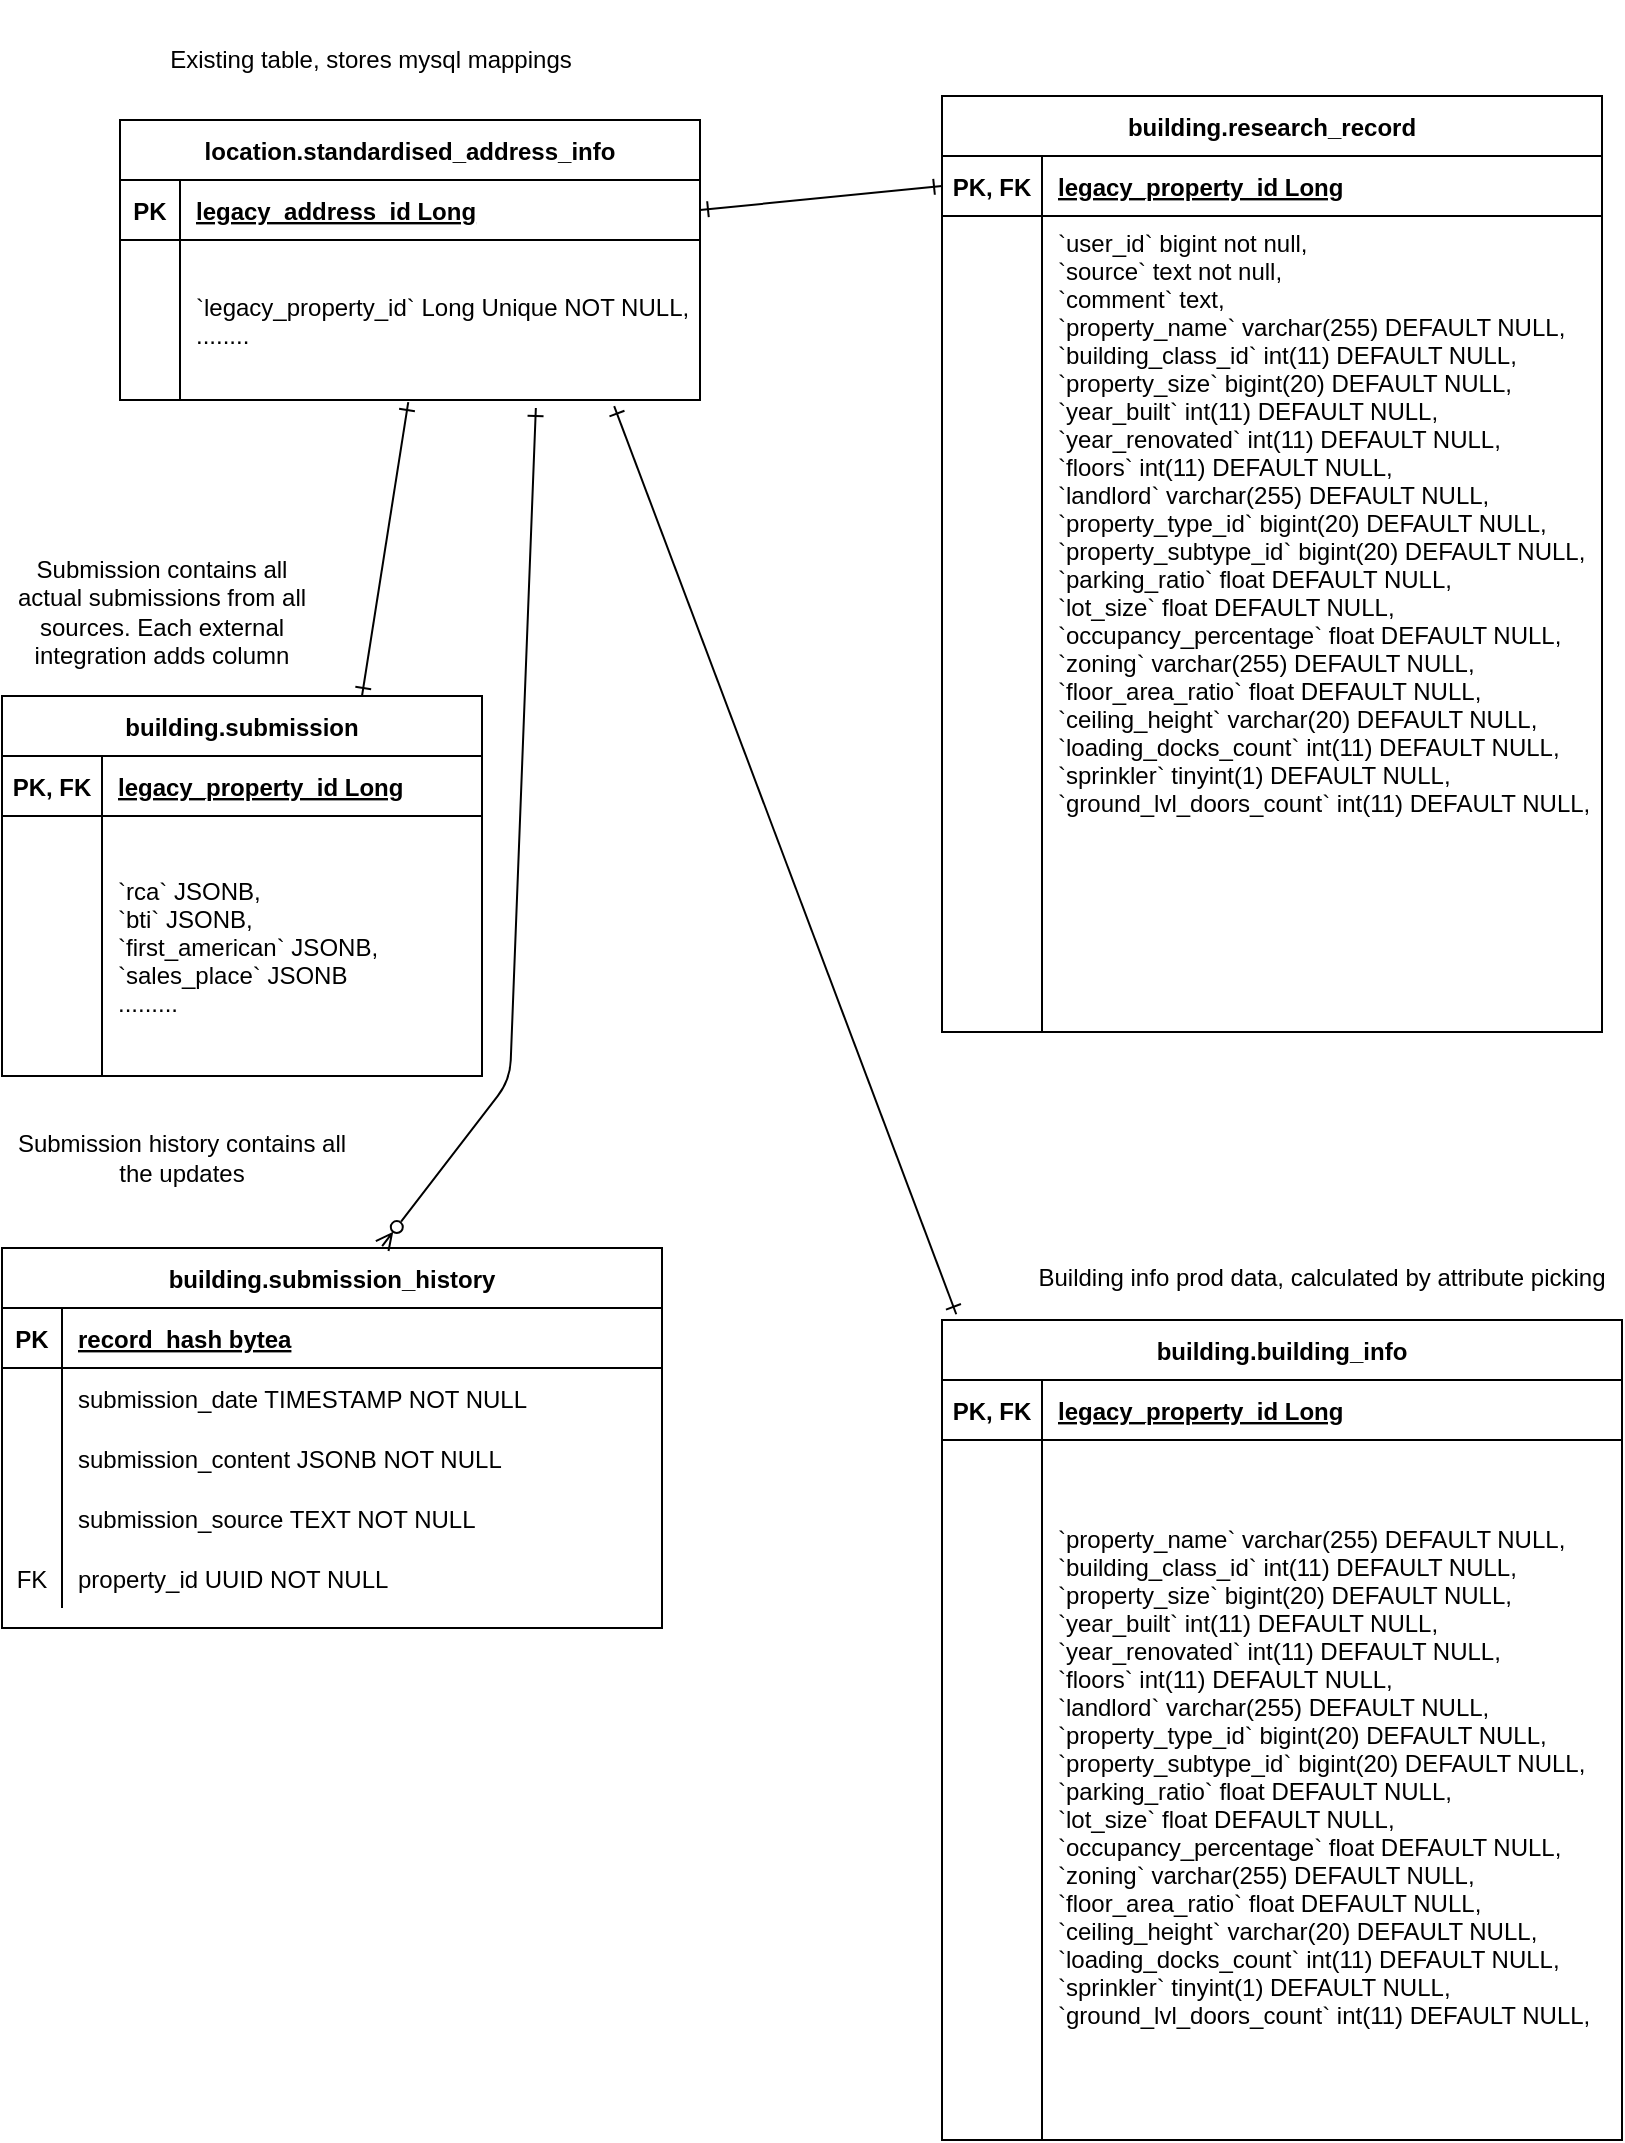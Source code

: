 <mxfile version="21.6.1" type="github">
  <diagram id="R2lEEEUBdFMjLlhIrx00" name="Page-1">
    <mxGraphModel dx="1016" dy="691" grid="1" gridSize="12" guides="1" tooltips="1" connect="1" arrows="1" fold="1" page="1" pageScale="1" pageWidth="1169" pageHeight="1654" math="0" shadow="0" extFonts="Permanent Marker^https://fonts.googleapis.com/css?family=Permanent+Marker">
      <root>
        <mxCell id="0" />
        <mxCell id="1" parent="0" />
        <mxCell id="C-vyLk0tnHw3VtMMgP7b-2" value="building.submission" style="shape=table;startSize=30;container=1;collapsible=1;childLayout=tableLayout;fixedRows=1;rowLines=0;fontStyle=1;align=center;resizeLast=1;" parent="1" vertex="1">
          <mxGeometry x="10" y="408" width="240" height="190" as="geometry" />
        </mxCell>
        <mxCell id="C-vyLk0tnHw3VtMMgP7b-3" value="" style="shape=partialRectangle;collapsible=0;dropTarget=0;pointerEvents=0;fillColor=none;points=[[0,0.5],[1,0.5]];portConstraint=eastwest;top=0;left=0;right=0;bottom=1;" parent="C-vyLk0tnHw3VtMMgP7b-2" vertex="1">
          <mxGeometry y="30" width="240" height="30" as="geometry" />
        </mxCell>
        <mxCell id="C-vyLk0tnHw3VtMMgP7b-4" value="PK, FK" style="shape=partialRectangle;overflow=hidden;connectable=0;fillColor=none;top=0;left=0;bottom=0;right=0;fontStyle=1;" parent="C-vyLk0tnHw3VtMMgP7b-3" vertex="1">
          <mxGeometry width="50" height="30" as="geometry">
            <mxRectangle width="50" height="30" as="alternateBounds" />
          </mxGeometry>
        </mxCell>
        <mxCell id="C-vyLk0tnHw3VtMMgP7b-5" value="legacy_property_id Long" style="shape=partialRectangle;overflow=hidden;connectable=0;fillColor=none;top=0;left=0;bottom=0;right=0;align=left;spacingLeft=6;fontStyle=5;" parent="C-vyLk0tnHw3VtMMgP7b-3" vertex="1">
          <mxGeometry x="50" width="190" height="30" as="geometry">
            <mxRectangle width="190" height="30" as="alternateBounds" />
          </mxGeometry>
        </mxCell>
        <mxCell id="C-vyLk0tnHw3VtMMgP7b-6" value="" style="shape=partialRectangle;collapsible=0;dropTarget=0;pointerEvents=0;fillColor=none;points=[[0,0.5],[1,0.5]];portConstraint=eastwest;top=0;left=0;right=0;bottom=0;" parent="C-vyLk0tnHw3VtMMgP7b-2" vertex="1">
          <mxGeometry y="60" width="240" height="130" as="geometry" />
        </mxCell>
        <mxCell id="C-vyLk0tnHw3VtMMgP7b-7" value="" style="shape=partialRectangle;overflow=hidden;connectable=0;fillColor=none;top=0;left=0;bottom=0;right=0;" parent="C-vyLk0tnHw3VtMMgP7b-6" vertex="1">
          <mxGeometry width="50" height="130" as="geometry">
            <mxRectangle width="50" height="130" as="alternateBounds" />
          </mxGeometry>
        </mxCell>
        <mxCell id="C-vyLk0tnHw3VtMMgP7b-8" value="`rca` JSONB,&#xa;`bti` JSONB,&#xa;`first_american` JSONB,&#xa;`sales_place` JSONB&#xa;......... " style="shape=partialRectangle;overflow=hidden;connectable=0;fillColor=none;top=0;left=0;bottom=0;right=0;align=left;spacingLeft=6;" parent="C-vyLk0tnHw3VtMMgP7b-6" vertex="1">
          <mxGeometry x="50" width="190" height="130" as="geometry">
            <mxRectangle width="190" height="130" as="alternateBounds" />
          </mxGeometry>
        </mxCell>
        <mxCell id="C-vyLk0tnHw3VtMMgP7b-13" value="building.submission_history" style="shape=table;startSize=30;container=1;collapsible=1;childLayout=tableLayout;fixedRows=1;rowLines=0;fontStyle=1;align=center;resizeLast=1;" parent="1" vertex="1">
          <mxGeometry x="10" y="684" width="330" height="190" as="geometry" />
        </mxCell>
        <mxCell id="C-vyLk0tnHw3VtMMgP7b-14" value="" style="shape=partialRectangle;collapsible=0;dropTarget=0;pointerEvents=0;fillColor=none;points=[[0,0.5],[1,0.5]];portConstraint=eastwest;top=0;left=0;right=0;bottom=1;" parent="C-vyLk0tnHw3VtMMgP7b-13" vertex="1">
          <mxGeometry y="30" width="330" height="30" as="geometry" />
        </mxCell>
        <mxCell id="C-vyLk0tnHw3VtMMgP7b-15" value="PK" style="shape=partialRectangle;overflow=hidden;connectable=0;fillColor=none;top=0;left=0;bottom=0;right=0;fontStyle=1;" parent="C-vyLk0tnHw3VtMMgP7b-14" vertex="1">
          <mxGeometry width="30" height="30" as="geometry">
            <mxRectangle width="30" height="30" as="alternateBounds" />
          </mxGeometry>
        </mxCell>
        <mxCell id="C-vyLk0tnHw3VtMMgP7b-16" value="record_hash bytea" style="shape=partialRectangle;overflow=hidden;connectable=0;fillColor=none;top=0;left=0;bottom=0;right=0;align=left;spacingLeft=6;fontStyle=5;" parent="C-vyLk0tnHw3VtMMgP7b-14" vertex="1">
          <mxGeometry x="30" width="300" height="30" as="geometry">
            <mxRectangle width="300" height="30" as="alternateBounds" />
          </mxGeometry>
        </mxCell>
        <mxCell id="C-vyLk0tnHw3VtMMgP7b-20" value="" style="shape=partialRectangle;collapsible=0;dropTarget=0;pointerEvents=0;fillColor=none;points=[[0,0.5],[1,0.5]];portConstraint=eastwest;top=0;left=0;right=0;bottom=0;" parent="C-vyLk0tnHw3VtMMgP7b-13" vertex="1">
          <mxGeometry y="60" width="330" height="30" as="geometry" />
        </mxCell>
        <mxCell id="C-vyLk0tnHw3VtMMgP7b-21" value="" style="shape=partialRectangle;overflow=hidden;connectable=0;fillColor=none;top=0;left=0;bottom=0;right=0;" parent="C-vyLk0tnHw3VtMMgP7b-20" vertex="1">
          <mxGeometry width="30" height="30" as="geometry">
            <mxRectangle width="30" height="30" as="alternateBounds" />
          </mxGeometry>
        </mxCell>
        <mxCell id="C-vyLk0tnHw3VtMMgP7b-22" value="submission_date TIMESTAMP NOT NULL" style="shape=partialRectangle;overflow=hidden;connectable=0;fillColor=none;top=0;left=0;bottom=0;right=0;align=left;spacingLeft=6;" parent="C-vyLk0tnHw3VtMMgP7b-20" vertex="1">
          <mxGeometry x="30" width="300" height="30" as="geometry">
            <mxRectangle width="300" height="30" as="alternateBounds" />
          </mxGeometry>
        </mxCell>
        <mxCell id="MfjWiUPeG5sqqodHGwk1-16" value="" style="shape=partialRectangle;collapsible=0;dropTarget=0;pointerEvents=0;fillColor=none;points=[[0,0.5],[1,0.5]];portConstraint=eastwest;top=0;left=0;right=0;bottom=0;" parent="C-vyLk0tnHw3VtMMgP7b-13" vertex="1">
          <mxGeometry y="90" width="330" height="30" as="geometry" />
        </mxCell>
        <mxCell id="MfjWiUPeG5sqqodHGwk1-17" value="" style="shape=partialRectangle;overflow=hidden;connectable=0;fillColor=none;top=0;left=0;bottom=0;right=0;" parent="MfjWiUPeG5sqqodHGwk1-16" vertex="1">
          <mxGeometry width="30" height="30" as="geometry">
            <mxRectangle width="30" height="30" as="alternateBounds" />
          </mxGeometry>
        </mxCell>
        <mxCell id="MfjWiUPeG5sqqodHGwk1-18" value="submission_content JSONB NOT NULL" style="shape=partialRectangle;overflow=hidden;connectable=0;fillColor=none;top=0;left=0;bottom=0;right=0;align=left;spacingLeft=6;" parent="MfjWiUPeG5sqqodHGwk1-16" vertex="1">
          <mxGeometry x="30" width="300" height="30" as="geometry">
            <mxRectangle width="300" height="30" as="alternateBounds" />
          </mxGeometry>
        </mxCell>
        <mxCell id="MfjWiUPeG5sqqodHGwk1-26" value="" style="shape=partialRectangle;collapsible=0;dropTarget=0;pointerEvents=0;fillColor=none;points=[[0,0.5],[1,0.5]];portConstraint=eastwest;top=0;left=0;right=0;bottom=0;" parent="C-vyLk0tnHw3VtMMgP7b-13" vertex="1">
          <mxGeometry y="120" width="330" height="30" as="geometry" />
        </mxCell>
        <mxCell id="MfjWiUPeG5sqqodHGwk1-27" value="" style="shape=partialRectangle;overflow=hidden;connectable=0;fillColor=none;top=0;left=0;bottom=0;right=0;" parent="MfjWiUPeG5sqqodHGwk1-26" vertex="1">
          <mxGeometry width="30" height="30" as="geometry">
            <mxRectangle width="30" height="30" as="alternateBounds" />
          </mxGeometry>
        </mxCell>
        <mxCell id="MfjWiUPeG5sqqodHGwk1-28" value="submission_source TEXT NOT NULL" style="shape=partialRectangle;overflow=hidden;connectable=0;fillColor=none;top=0;left=0;bottom=0;right=0;align=left;spacingLeft=6;" parent="MfjWiUPeG5sqqodHGwk1-26" vertex="1">
          <mxGeometry x="30" width="300" height="30" as="geometry">
            <mxRectangle width="300" height="30" as="alternateBounds" />
          </mxGeometry>
        </mxCell>
        <mxCell id="MfjWiUPeG5sqqodHGwk1-33" value="" style="shape=partialRectangle;collapsible=0;dropTarget=0;pointerEvents=0;fillColor=none;points=[[0,0.5],[1,0.5]];portConstraint=eastwest;top=0;left=0;right=0;bottom=0;" parent="C-vyLk0tnHw3VtMMgP7b-13" vertex="1">
          <mxGeometry y="150" width="330" height="30" as="geometry" />
        </mxCell>
        <mxCell id="MfjWiUPeG5sqqodHGwk1-34" value="FK" style="shape=partialRectangle;overflow=hidden;connectable=0;fillColor=none;top=0;left=0;bottom=0;right=0;" parent="MfjWiUPeG5sqqodHGwk1-33" vertex="1">
          <mxGeometry width="30" height="30" as="geometry">
            <mxRectangle width="30" height="30" as="alternateBounds" />
          </mxGeometry>
        </mxCell>
        <mxCell id="MfjWiUPeG5sqqodHGwk1-35" value="property_id UUID NOT NULL" style="shape=partialRectangle;overflow=hidden;connectable=0;fillColor=none;top=0;left=0;bottom=0;right=0;align=left;spacingLeft=6;" parent="MfjWiUPeG5sqqodHGwk1-33" vertex="1">
          <mxGeometry x="30" width="300" height="30" as="geometry">
            <mxRectangle width="300" height="30" as="alternateBounds" />
          </mxGeometry>
        </mxCell>
        <mxCell id="C-vyLk0tnHw3VtMMgP7b-23" value="location.standardised_address_info" style="shape=table;startSize=30;container=1;collapsible=1;childLayout=tableLayout;fixedRows=1;rowLines=0;fontStyle=1;align=center;resizeLast=1;" parent="1" vertex="1">
          <mxGeometry x="69" y="120" width="290" height="140" as="geometry" />
        </mxCell>
        <mxCell id="C-vyLk0tnHw3VtMMgP7b-24" value="" style="shape=partialRectangle;collapsible=0;dropTarget=0;pointerEvents=0;fillColor=none;points=[[0,0.5],[1,0.5]];portConstraint=eastwest;top=0;left=0;right=0;bottom=1;" parent="C-vyLk0tnHw3VtMMgP7b-23" vertex="1">
          <mxGeometry y="30" width="290" height="30" as="geometry" />
        </mxCell>
        <mxCell id="C-vyLk0tnHw3VtMMgP7b-25" value="PK" style="shape=partialRectangle;overflow=hidden;connectable=0;fillColor=none;top=0;left=0;bottom=0;right=0;fontStyle=1;" parent="C-vyLk0tnHw3VtMMgP7b-24" vertex="1">
          <mxGeometry width="30" height="30" as="geometry">
            <mxRectangle width="30" height="30" as="alternateBounds" />
          </mxGeometry>
        </mxCell>
        <mxCell id="C-vyLk0tnHw3VtMMgP7b-26" value="legacy_address_id Long" style="shape=partialRectangle;overflow=hidden;connectable=0;fillColor=none;top=0;left=0;bottom=0;right=0;align=left;spacingLeft=6;fontStyle=5;" parent="C-vyLk0tnHw3VtMMgP7b-24" vertex="1">
          <mxGeometry x="30" width="260" height="30" as="geometry">
            <mxRectangle width="260" height="30" as="alternateBounds" />
          </mxGeometry>
        </mxCell>
        <mxCell id="C-vyLk0tnHw3VtMMgP7b-27" value="" style="shape=partialRectangle;collapsible=0;dropTarget=0;pointerEvents=0;fillColor=none;points=[[0,0.5],[1,0.5]];portConstraint=eastwest;top=0;left=0;right=0;bottom=0;" parent="C-vyLk0tnHw3VtMMgP7b-23" vertex="1">
          <mxGeometry y="60" width="290" height="80" as="geometry" />
        </mxCell>
        <mxCell id="C-vyLk0tnHw3VtMMgP7b-28" value="" style="shape=partialRectangle;overflow=hidden;connectable=0;fillColor=none;top=0;left=0;bottom=0;right=0;" parent="C-vyLk0tnHw3VtMMgP7b-27" vertex="1">
          <mxGeometry width="30" height="80" as="geometry">
            <mxRectangle width="30" height="80" as="alternateBounds" />
          </mxGeometry>
        </mxCell>
        <mxCell id="C-vyLk0tnHw3VtMMgP7b-29" value="`legacy_property_id` Long Unique NOT NULL,&#xa;........" style="shape=partialRectangle;overflow=hidden;connectable=0;fillColor=none;top=0;left=0;bottom=0;right=0;align=left;spacingLeft=6;" parent="C-vyLk0tnHw3VtMMgP7b-27" vertex="1">
          <mxGeometry x="30" width="260" height="80" as="geometry">
            <mxRectangle width="260" height="80" as="alternateBounds" />
          </mxGeometry>
        </mxCell>
        <mxCell id="MfjWiUPeG5sqqodHGwk1-2" value="" style="endArrow=ERone;html=1;rounded=1;entryX=0.497;entryY=1.013;entryDx=0;entryDy=0;exitX=0.75;exitY=0;exitDx=0;exitDy=0;startArrow=ERone;startFill=0;endFill=0;entryPerimeter=0;" parent="1" source="C-vyLk0tnHw3VtMMgP7b-2" target="C-vyLk0tnHw3VtMMgP7b-27" edge="1">
          <mxGeometry width="50" height="50" relative="1" as="geometry">
            <mxPoint x="400" y="590" as="sourcePoint" />
            <mxPoint x="450" y="540" as="targetPoint" />
          </mxGeometry>
        </mxCell>
        <mxCell id="MfjWiUPeG5sqqodHGwk1-7" value="building.research_record" style="shape=table;startSize=30;container=1;collapsible=1;childLayout=tableLayout;fixedRows=1;rowLines=0;fontStyle=1;align=center;resizeLast=1;" parent="1" vertex="1">
          <mxGeometry x="480" y="108" width="330" height="468" as="geometry" />
        </mxCell>
        <mxCell id="MfjWiUPeG5sqqodHGwk1-8" value="" style="shape=partialRectangle;collapsible=0;dropTarget=0;pointerEvents=0;fillColor=none;points=[[0,0.5],[1,0.5]];portConstraint=eastwest;top=0;left=0;right=0;bottom=1;" parent="MfjWiUPeG5sqqodHGwk1-7" vertex="1">
          <mxGeometry y="30" width="330" height="30" as="geometry" />
        </mxCell>
        <mxCell id="MfjWiUPeG5sqqodHGwk1-9" value="PK, FK" style="shape=partialRectangle;overflow=hidden;connectable=0;fillColor=none;top=0;left=0;bottom=0;right=0;fontStyle=1;" parent="MfjWiUPeG5sqqodHGwk1-8" vertex="1">
          <mxGeometry width="50" height="30" as="geometry">
            <mxRectangle width="50" height="30" as="alternateBounds" />
          </mxGeometry>
        </mxCell>
        <mxCell id="MfjWiUPeG5sqqodHGwk1-10" value="legacy_property_id Long" style="shape=partialRectangle;overflow=hidden;connectable=0;fillColor=none;top=0;left=0;bottom=0;right=0;align=left;spacingLeft=6;fontStyle=5;" parent="MfjWiUPeG5sqqodHGwk1-8" vertex="1">
          <mxGeometry x="50" width="280" height="30" as="geometry">
            <mxRectangle width="280" height="30" as="alternateBounds" />
          </mxGeometry>
        </mxCell>
        <mxCell id="MfjWiUPeG5sqqodHGwk1-11" value="" style="shape=partialRectangle;collapsible=0;dropTarget=0;pointerEvents=0;fillColor=none;points=[[0,0.5],[1,0.5]];portConstraint=eastwest;top=0;left=0;right=0;bottom=0;" parent="MfjWiUPeG5sqqodHGwk1-7" vertex="1">
          <mxGeometry y="60" width="330" height="408" as="geometry" />
        </mxCell>
        <mxCell id="MfjWiUPeG5sqqodHGwk1-12" value="" style="shape=partialRectangle;overflow=hidden;connectable=0;fillColor=none;top=0;left=0;bottom=0;right=0;" parent="MfjWiUPeG5sqqodHGwk1-11" vertex="1">
          <mxGeometry width="50" height="408" as="geometry">
            <mxRectangle width="50" height="408" as="alternateBounds" />
          </mxGeometry>
        </mxCell>
        <mxCell id="MfjWiUPeG5sqqodHGwk1-13" value="`user_id` bigint not null,&#xa;`source` text not null,&#xa;`comment` text,&#xa;`property_name` varchar(255) DEFAULT NULL,&#xa;`building_class_id` int(11) DEFAULT NULL,&#xa;`property_size` bigint(20) DEFAULT NULL,&#xa;`year_built` int(11) DEFAULT NULL,&#xa;`year_renovated` int(11) DEFAULT NULL,&#xa;`floors` int(11) DEFAULT NULL,&#xa;`landlord` varchar(255) DEFAULT NULL,&#xa;`property_type_id` bigint(20) DEFAULT NULL,&#xa;`property_subtype_id` bigint(20) DEFAULT NULL,&#xa;`parking_ratio` float DEFAULT NULL,&#xa;`lot_size` float DEFAULT NULL,&#xa;`occupancy_percentage` float DEFAULT NULL,&#xa;`zoning` varchar(255) DEFAULT NULL,&#xa;`floor_area_ratio` float DEFAULT NULL,&#xa;`ceiling_height` varchar(20) DEFAULT NULL,&#xa;`loading_docks_count` int(11) DEFAULT NULL,&#xa;`sprinkler` tinyint(1) DEFAULT NULL,&#xa;`ground_lvl_doors_count` int(11) DEFAULT NULL,&#xa;" style="shape=partialRectangle;overflow=hidden;connectable=0;fillColor=none;top=0;left=0;bottom=0;right=0;align=left;spacingLeft=6;verticalAlign=top;" parent="MfjWiUPeG5sqqodHGwk1-11" vertex="1">
          <mxGeometry x="50" width="280" height="408" as="geometry">
            <mxRectangle width="280" height="408" as="alternateBounds" />
          </mxGeometry>
        </mxCell>
        <mxCell id="MfjWiUPeG5sqqodHGwk1-15" value="" style="endArrow=ERone;html=1;rounded=1;entryX=1;entryY=0.5;entryDx=0;entryDy=0;exitX=0;exitY=0.5;exitDx=0;exitDy=0;startArrow=ERone;startFill=0;endFill=0;" parent="1" source="MfjWiUPeG5sqqodHGwk1-8" target="C-vyLk0tnHw3VtMMgP7b-24" edge="1">
          <mxGeometry width="50" height="50" relative="1" as="geometry">
            <mxPoint x="380" y="720" as="sourcePoint" />
            <mxPoint x="380" y="250" as="targetPoint" />
          </mxGeometry>
        </mxCell>
        <mxCell id="MfjWiUPeG5sqqodHGwk1-29" value="Submission contains all actual submissions from all sources. Each external integration adds column" style="text;html=1;strokeColor=none;fillColor=none;align=center;verticalAlign=middle;whiteSpace=wrap;rounded=0;" parent="1" vertex="1">
          <mxGeometry x="10" y="336" width="160" height="60" as="geometry" />
        </mxCell>
        <mxCell id="MfjWiUPeG5sqqodHGwk1-30" value="Submission history contains all the updates" style="text;html=1;strokeColor=none;fillColor=none;align=center;verticalAlign=middle;whiteSpace=wrap;rounded=0;" parent="1" vertex="1">
          <mxGeometry x="10" y="624" width="180" height="30" as="geometry" />
        </mxCell>
        <mxCell id="MfjWiUPeG5sqqodHGwk1-31" value="" style="endArrow=ERone;html=1;rounded=1;entryX=0.717;entryY=1.05;entryDx=0;entryDy=0;exitX=0.576;exitY=-0.005;exitDx=0;exitDy=0;startArrow=ERzeroToMany;startFill=0;endFill=0;entryPerimeter=0;exitPerimeter=0;" parent="1" source="C-vyLk0tnHw3VtMMgP7b-13" target="C-vyLk0tnHw3VtMMgP7b-27" edge="1">
          <mxGeometry width="50" height="50" relative="1" as="geometry">
            <mxPoint x="430" y="679" as="sourcePoint" />
            <mxPoint x="430" y="340" as="targetPoint" />
            <Array as="points">
              <mxPoint x="264" y="600" />
            </Array>
          </mxGeometry>
        </mxCell>
        <mxCell id="DzL8OA4_ko9Ue3zF5h7F-1" value="Existing table, stores mysql mappings" style="text;html=1;strokeColor=none;fillColor=none;align=center;verticalAlign=middle;whiteSpace=wrap;rounded=0;" parent="1" vertex="1">
          <mxGeometry x="69" y="60" width="251" height="60" as="geometry" />
        </mxCell>
        <mxCell id="GTelm5WPKTPgB7eBgpaJ-1" value="building.building_info" style="shape=table;startSize=30;container=1;collapsible=1;childLayout=tableLayout;fixedRows=1;rowLines=0;fontStyle=1;align=center;resizeLast=1;" vertex="1" parent="1">
          <mxGeometry x="480" y="720" width="340" height="410" as="geometry" />
        </mxCell>
        <mxCell id="GTelm5WPKTPgB7eBgpaJ-2" value="" style="shape=partialRectangle;collapsible=0;dropTarget=0;pointerEvents=0;fillColor=none;points=[[0,0.5],[1,0.5]];portConstraint=eastwest;top=0;left=0;right=0;bottom=1;" vertex="1" parent="GTelm5WPKTPgB7eBgpaJ-1">
          <mxGeometry y="30" width="340" height="30" as="geometry" />
        </mxCell>
        <mxCell id="GTelm5WPKTPgB7eBgpaJ-3" value="PK, FK" style="shape=partialRectangle;overflow=hidden;connectable=0;fillColor=none;top=0;left=0;bottom=0;right=0;fontStyle=1;" vertex="1" parent="GTelm5WPKTPgB7eBgpaJ-2">
          <mxGeometry width="50" height="30" as="geometry">
            <mxRectangle width="50" height="30" as="alternateBounds" />
          </mxGeometry>
        </mxCell>
        <mxCell id="GTelm5WPKTPgB7eBgpaJ-4" value="legacy_property_id Long" style="shape=partialRectangle;overflow=hidden;connectable=0;fillColor=none;top=0;left=0;bottom=0;right=0;align=left;spacingLeft=6;fontStyle=5;" vertex="1" parent="GTelm5WPKTPgB7eBgpaJ-2">
          <mxGeometry x="50" width="290" height="30" as="geometry">
            <mxRectangle width="290" height="30" as="alternateBounds" />
          </mxGeometry>
        </mxCell>
        <mxCell id="GTelm5WPKTPgB7eBgpaJ-5" value="" style="shape=partialRectangle;collapsible=0;dropTarget=0;pointerEvents=0;fillColor=none;points=[[0,0.5],[1,0.5]];portConstraint=eastwest;top=0;left=0;right=0;bottom=0;" vertex="1" parent="GTelm5WPKTPgB7eBgpaJ-1">
          <mxGeometry y="60" width="340" height="350" as="geometry" />
        </mxCell>
        <mxCell id="GTelm5WPKTPgB7eBgpaJ-6" value="" style="shape=partialRectangle;overflow=hidden;connectable=0;fillColor=none;top=0;left=0;bottom=0;right=0;" vertex="1" parent="GTelm5WPKTPgB7eBgpaJ-5">
          <mxGeometry width="50" height="350" as="geometry">
            <mxRectangle width="50" height="350" as="alternateBounds" />
          </mxGeometry>
        </mxCell>
        <mxCell id="GTelm5WPKTPgB7eBgpaJ-7" value="`property_name` varchar(255) DEFAULT NULL,&#xa;`building_class_id` int(11) DEFAULT NULL,&#xa;`property_size` bigint(20) DEFAULT NULL,&#xa;`year_built` int(11) DEFAULT NULL,&#xa;`year_renovated` int(11) DEFAULT NULL,&#xa;`floors` int(11) DEFAULT NULL,&#xa;`landlord` varchar(255) DEFAULT NULL,&#xa;`property_type_id` bigint(20) DEFAULT NULL,&#xa;`property_subtype_id` bigint(20) DEFAULT NULL,&#xa;`parking_ratio` float DEFAULT NULL,&#xa;`lot_size` float DEFAULT NULL,&#xa;`occupancy_percentage` float DEFAULT NULL,&#xa;`zoning` varchar(255) DEFAULT NULL,&#xa;`floor_area_ratio` float DEFAULT NULL,&#xa;`ceiling_height` varchar(20) DEFAULT NULL,&#xa;`loading_docks_count` int(11) DEFAULT NULL,&#xa;`sprinkler` tinyint(1) DEFAULT NULL,&#xa;`ground_lvl_doors_count` int(11) DEFAULT NULL,&#xa;" style="shape=partialRectangle;overflow=hidden;connectable=0;fillColor=none;top=0;left=0;bottom=0;right=0;align=left;spacingLeft=6;" vertex="1" parent="GTelm5WPKTPgB7eBgpaJ-5">
          <mxGeometry x="50" width="290" height="350" as="geometry">
            <mxRectangle width="290" height="350" as="alternateBounds" />
          </mxGeometry>
        </mxCell>
        <mxCell id="GTelm5WPKTPgB7eBgpaJ-10" value="" style="endArrow=ERone;html=1;rounded=1;entryX=0.852;entryY=1.038;entryDx=0;entryDy=0;exitX=0.021;exitY=-0.007;exitDx=0;exitDy=0;startArrow=ERone;startFill=0;endFill=0;entryPerimeter=0;exitPerimeter=0;" edge="1" parent="1" source="GTelm5WPKTPgB7eBgpaJ-1" target="C-vyLk0tnHw3VtMMgP7b-27">
          <mxGeometry width="50" height="50" relative="1" as="geometry">
            <mxPoint x="431" y="360" as="sourcePoint" />
            <mxPoint x="310" y="360" as="targetPoint" />
          </mxGeometry>
        </mxCell>
        <mxCell id="GTelm5WPKTPgB7eBgpaJ-11" value="Building info prod data, calculated by attribute picking" style="text;html=1;strokeColor=none;fillColor=none;align=center;verticalAlign=middle;whiteSpace=wrap;rounded=0;" vertex="1" parent="1">
          <mxGeometry x="520" y="684" width="300" height="30" as="geometry" />
        </mxCell>
      </root>
    </mxGraphModel>
  </diagram>
</mxfile>
